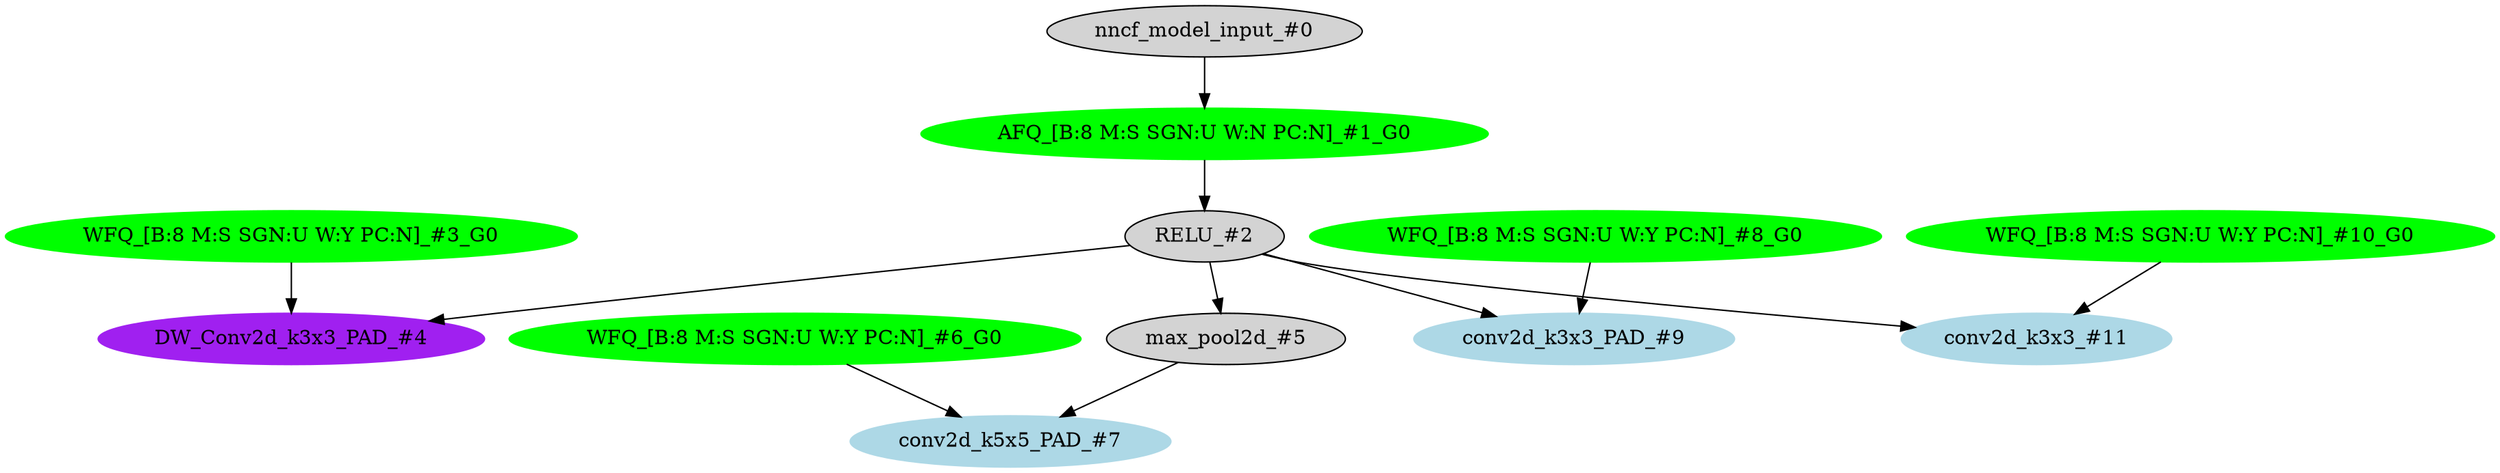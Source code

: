 strict digraph  {
"0 /nncf_model_input" [id=0, label="nncf_model_input_#0", scope="", style=filled, type=nncf_model_input];
"1 SymmetricQuantizer/symmetric_quantize" [color=green, id=1, label="AFQ_[B:8 M:S SGN:U W:N PC:N]_#1_G0", scope=SymmetricQuantizer, style=filled, type=symmetric_quantize];
"2 MultiBranchesModel/ReLU/RELU" [id=2, label="RELU_#2", scope="MultiBranchesModel/ReLU", style=filled, type=RELU];
"3 MultiBranchesModel/NNCFConv2d[conv_a]/ModuleDict[pre_ops]/UpdateWeight[0]/SymmetricQuantizer[op]/symmetric_quantize" [color=green, id=3, label="WFQ_[B:8 M:S SGN:U W:Y PC:N]_#3_G0", scope="MultiBranchesModel/NNCFConv2d[conv_a]/ModuleDict[pre_ops]/UpdateWeight[0]/SymmetricQuantizer[op]", style=filled, type=symmetric_quantize];
"4 MultiBranchesModel/NNCFConv2d[conv_a]/conv2d" [color=purple, id=4, label="DW_Conv2d_k3x3_PAD_#4", scope="MultiBranchesModel/NNCFConv2d[conv_a]", style=filled, type=conv2d];
"5 MultiBranchesModel/MaxPool2d[max_pool_b]/max_pool2d" [id=5, label="max_pool2d_#5", scope="MultiBranchesModel/MaxPool2d[max_pool_b]", style=filled, type=max_pool2d];
"6 MultiBranchesModel/NNCFConv2d[conv_b]/ModuleDict[pre_ops]/UpdateWeight[0]/SymmetricQuantizer[op]/symmetric_quantize" [color=green, id=6, label="WFQ_[B:8 M:S SGN:U W:Y PC:N]_#6_G0", scope="MultiBranchesModel/NNCFConv2d[conv_b]/ModuleDict[pre_ops]/UpdateWeight[0]/SymmetricQuantizer[op]", style=filled, type=symmetric_quantize];
"7 MultiBranchesModel/NNCFConv2d[conv_b]/conv2d" [color=lightblue, id=7, label="conv2d_k5x5_PAD_#7", scope="MultiBranchesModel/NNCFConv2d[conv_b]", style=filled, type=conv2d];
"8 MultiBranchesModel/NNCFConv2d[conv_c]/ModuleDict[pre_ops]/UpdateWeight[0]/SymmetricQuantizer[op]/symmetric_quantize" [color=green, id=8, label="WFQ_[B:8 M:S SGN:U W:Y PC:N]_#8_G0", scope="MultiBranchesModel/NNCFConv2d[conv_c]/ModuleDict[pre_ops]/UpdateWeight[0]/SymmetricQuantizer[op]", style=filled, type=symmetric_quantize];
"9 MultiBranchesModel/NNCFConv2d[conv_c]/conv2d" [color=lightblue, id=9, label="conv2d_k3x3_PAD_#9", scope="MultiBranchesModel/NNCFConv2d[conv_c]", style=filled, type=conv2d];
"10 MultiBranchesModel/NNCFConv2d[conv_d]/ModuleDict[pre_ops]/UpdateWeight[0]/SymmetricQuantizer[op]/symmetric_quantize" [color=green, id=10, label="WFQ_[B:8 M:S SGN:U W:Y PC:N]_#10_G0", scope="MultiBranchesModel/NNCFConv2d[conv_d]/ModuleDict[pre_ops]/UpdateWeight[0]/SymmetricQuantizer[op]", style=filled, type=symmetric_quantize];
"11 MultiBranchesModel/NNCFConv2d[conv_d]/conv2d" [color=lightblue, id=11, label="conv2d_k3x3_#11", scope="MultiBranchesModel/NNCFConv2d[conv_d]", style=filled, type=conv2d];
"0 /nncf_model_input" -> "1 SymmetricQuantizer/symmetric_quantize";
"1 SymmetricQuantizer/symmetric_quantize" -> "2 MultiBranchesModel/ReLU/RELU";
"2 MultiBranchesModel/ReLU/RELU" -> "4 MultiBranchesModel/NNCFConv2d[conv_a]/conv2d";
"2 MultiBranchesModel/ReLU/RELU" -> "5 MultiBranchesModel/MaxPool2d[max_pool_b]/max_pool2d";
"2 MultiBranchesModel/ReLU/RELU" -> "9 MultiBranchesModel/NNCFConv2d[conv_c]/conv2d";
"2 MultiBranchesModel/ReLU/RELU" -> "11 MultiBranchesModel/NNCFConv2d[conv_d]/conv2d";
"3 MultiBranchesModel/NNCFConv2d[conv_a]/ModuleDict[pre_ops]/UpdateWeight[0]/SymmetricQuantizer[op]/symmetric_quantize" -> "4 MultiBranchesModel/NNCFConv2d[conv_a]/conv2d";
"5 MultiBranchesModel/MaxPool2d[max_pool_b]/max_pool2d" -> "7 MultiBranchesModel/NNCFConv2d[conv_b]/conv2d";
"6 MultiBranchesModel/NNCFConv2d[conv_b]/ModuleDict[pre_ops]/UpdateWeight[0]/SymmetricQuantizer[op]/symmetric_quantize" -> "7 MultiBranchesModel/NNCFConv2d[conv_b]/conv2d";
"8 MultiBranchesModel/NNCFConv2d[conv_c]/ModuleDict[pre_ops]/UpdateWeight[0]/SymmetricQuantizer[op]/symmetric_quantize" -> "9 MultiBranchesModel/NNCFConv2d[conv_c]/conv2d";
"10 MultiBranchesModel/NNCFConv2d[conv_d]/ModuleDict[pre_ops]/UpdateWeight[0]/SymmetricQuantizer[op]/symmetric_quantize" -> "11 MultiBranchesModel/NNCFConv2d[conv_d]/conv2d";
}

